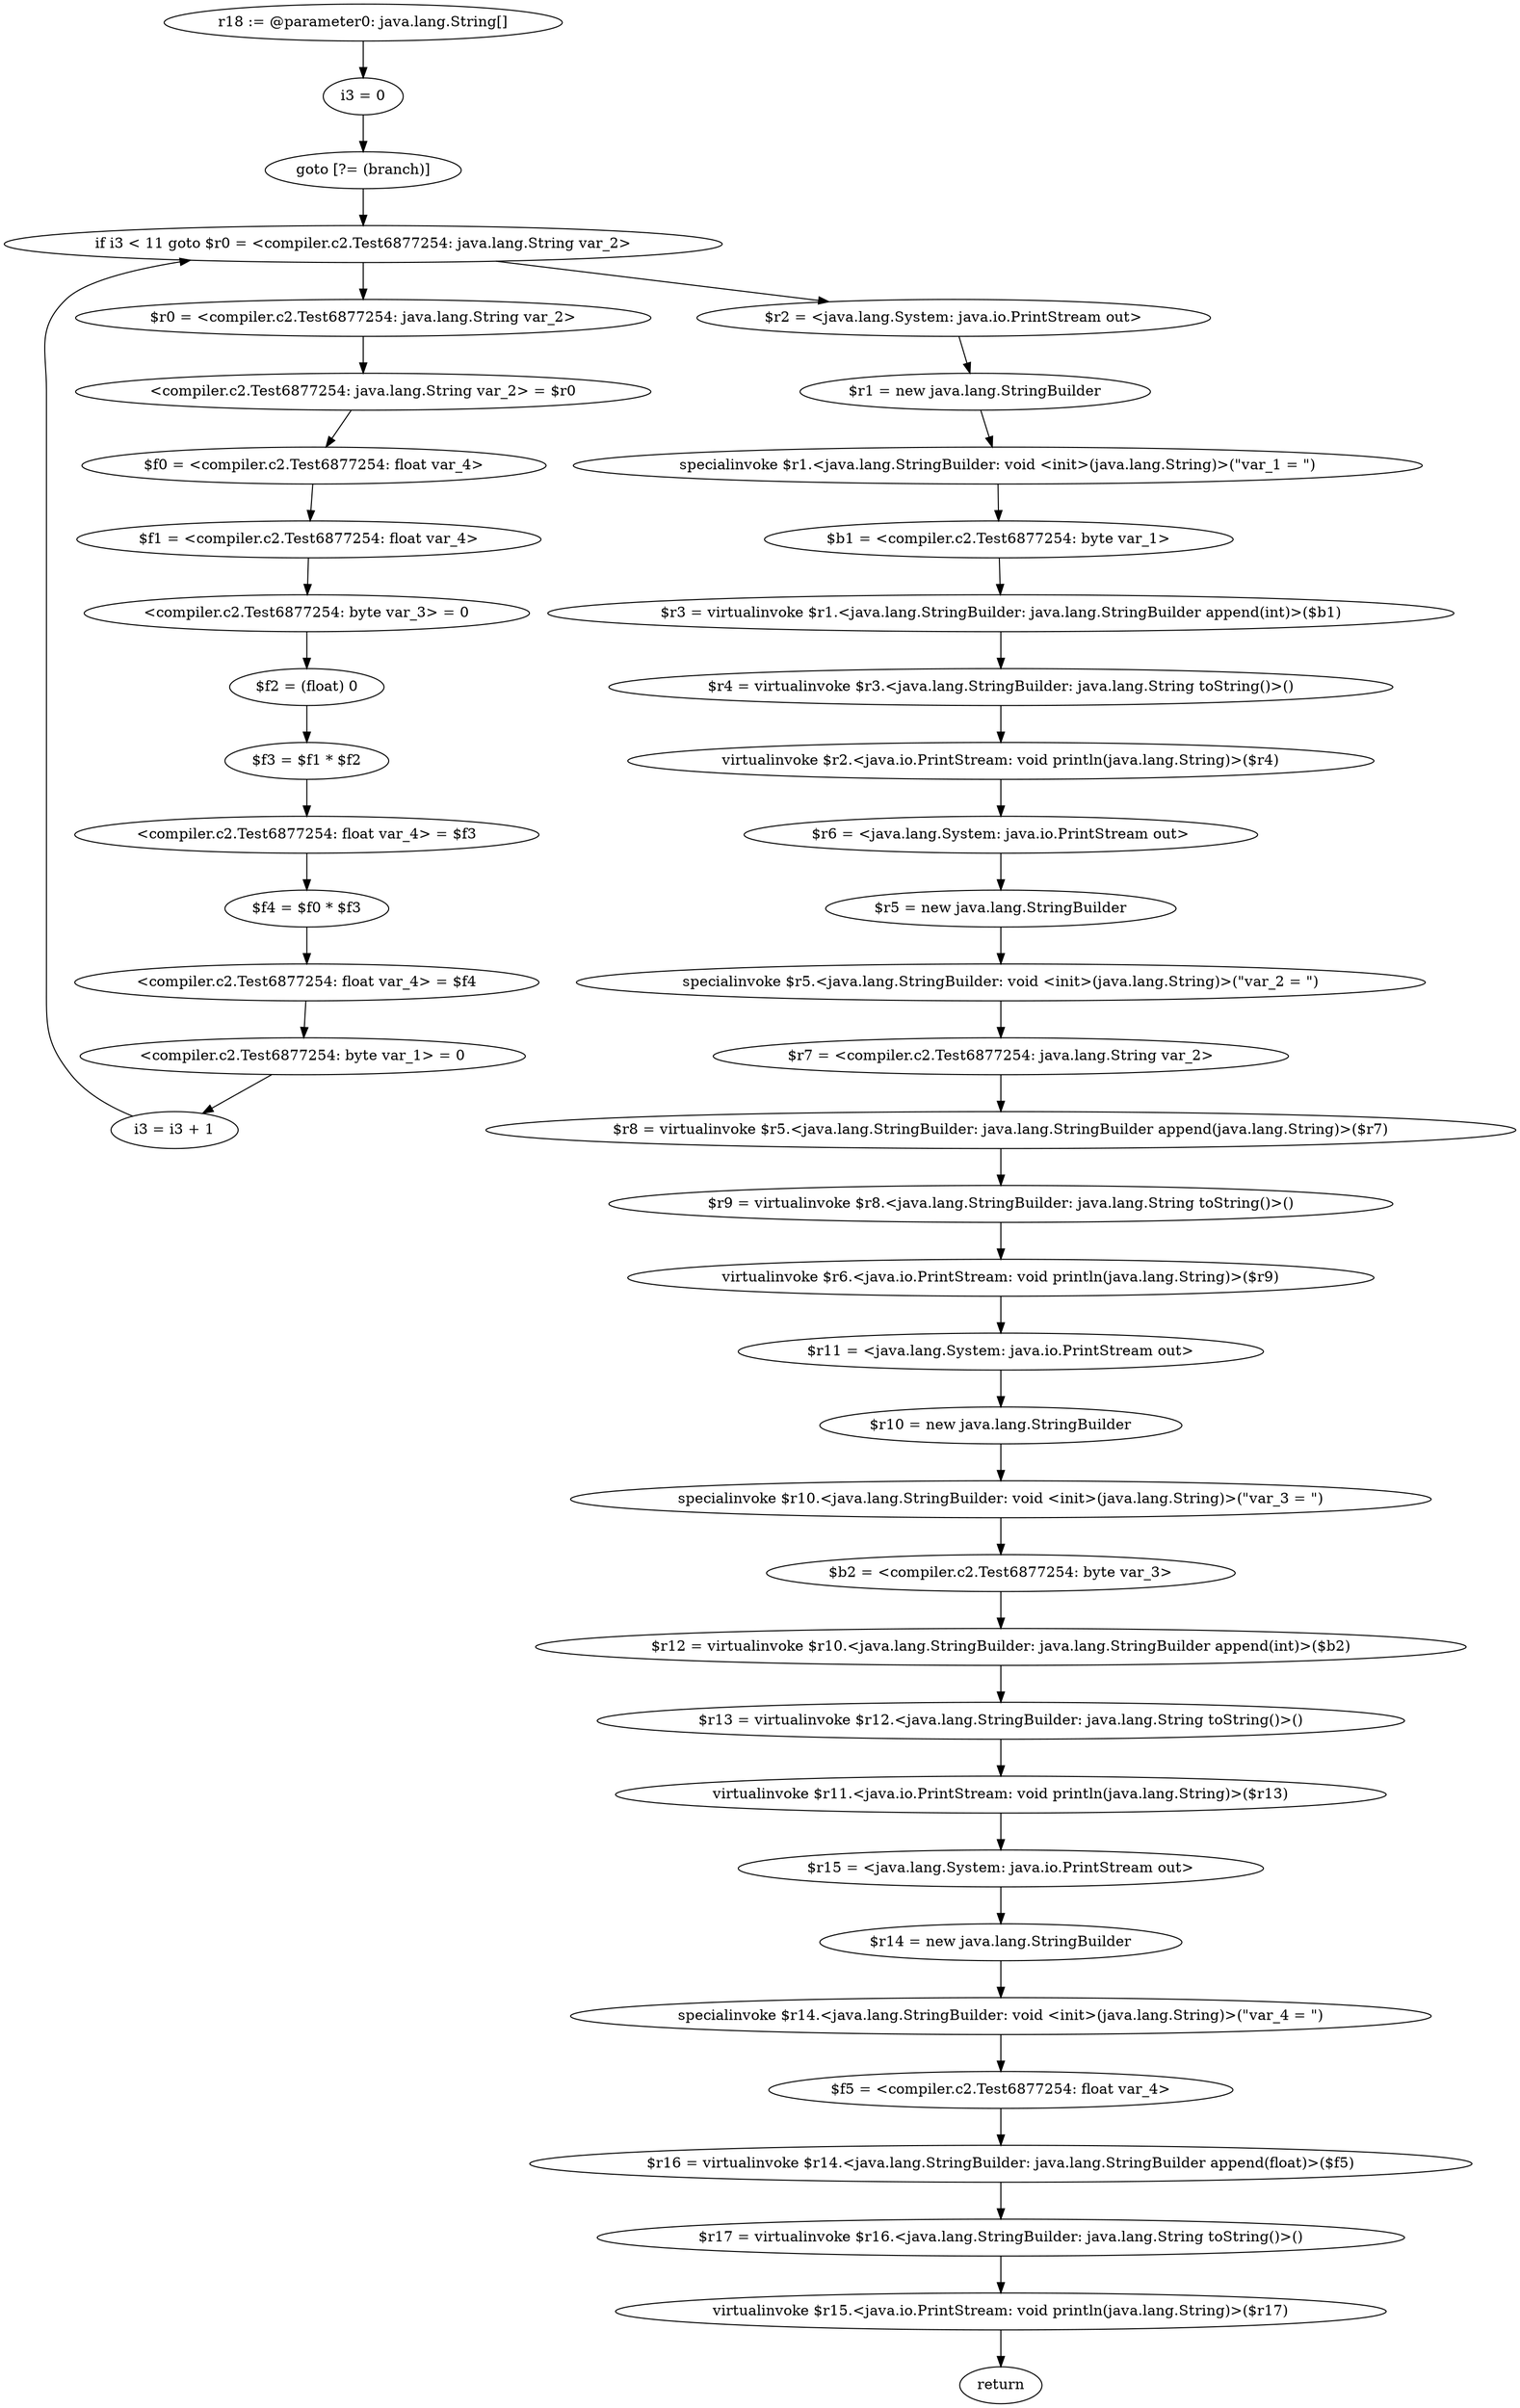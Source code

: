 digraph "unitGraph" {
    "r18 := @parameter0: java.lang.String[]"
    "i3 = 0"
    "goto [?= (branch)]"
    "$r0 = <compiler.c2.Test6877254: java.lang.String var_2>"
    "<compiler.c2.Test6877254: java.lang.String var_2> = $r0"
    "$f0 = <compiler.c2.Test6877254: float var_4>"
    "$f1 = <compiler.c2.Test6877254: float var_4>"
    "<compiler.c2.Test6877254: byte var_3> = 0"
    "$f2 = (float) 0"
    "$f3 = $f1 * $f2"
    "<compiler.c2.Test6877254: float var_4> = $f3"
    "$f4 = $f0 * $f3"
    "<compiler.c2.Test6877254: float var_4> = $f4"
    "<compiler.c2.Test6877254: byte var_1> = 0"
    "i3 = i3 + 1"
    "if i3 < 11 goto $r0 = <compiler.c2.Test6877254: java.lang.String var_2>"
    "$r2 = <java.lang.System: java.io.PrintStream out>"
    "$r1 = new java.lang.StringBuilder"
    "specialinvoke $r1.<java.lang.StringBuilder: void <init>(java.lang.String)>(\"var_1 = \")"
    "$b1 = <compiler.c2.Test6877254: byte var_1>"
    "$r3 = virtualinvoke $r1.<java.lang.StringBuilder: java.lang.StringBuilder append(int)>($b1)"
    "$r4 = virtualinvoke $r3.<java.lang.StringBuilder: java.lang.String toString()>()"
    "virtualinvoke $r2.<java.io.PrintStream: void println(java.lang.String)>($r4)"
    "$r6 = <java.lang.System: java.io.PrintStream out>"
    "$r5 = new java.lang.StringBuilder"
    "specialinvoke $r5.<java.lang.StringBuilder: void <init>(java.lang.String)>(\"var_2 = \")"
    "$r7 = <compiler.c2.Test6877254: java.lang.String var_2>"
    "$r8 = virtualinvoke $r5.<java.lang.StringBuilder: java.lang.StringBuilder append(java.lang.String)>($r7)"
    "$r9 = virtualinvoke $r8.<java.lang.StringBuilder: java.lang.String toString()>()"
    "virtualinvoke $r6.<java.io.PrintStream: void println(java.lang.String)>($r9)"
    "$r11 = <java.lang.System: java.io.PrintStream out>"
    "$r10 = new java.lang.StringBuilder"
    "specialinvoke $r10.<java.lang.StringBuilder: void <init>(java.lang.String)>(\"var_3 = \")"
    "$b2 = <compiler.c2.Test6877254: byte var_3>"
    "$r12 = virtualinvoke $r10.<java.lang.StringBuilder: java.lang.StringBuilder append(int)>($b2)"
    "$r13 = virtualinvoke $r12.<java.lang.StringBuilder: java.lang.String toString()>()"
    "virtualinvoke $r11.<java.io.PrintStream: void println(java.lang.String)>($r13)"
    "$r15 = <java.lang.System: java.io.PrintStream out>"
    "$r14 = new java.lang.StringBuilder"
    "specialinvoke $r14.<java.lang.StringBuilder: void <init>(java.lang.String)>(\"var_4 = \")"
    "$f5 = <compiler.c2.Test6877254: float var_4>"
    "$r16 = virtualinvoke $r14.<java.lang.StringBuilder: java.lang.StringBuilder append(float)>($f5)"
    "$r17 = virtualinvoke $r16.<java.lang.StringBuilder: java.lang.String toString()>()"
    "virtualinvoke $r15.<java.io.PrintStream: void println(java.lang.String)>($r17)"
    "return"
    "r18 := @parameter0: java.lang.String[]"->"i3 = 0";
    "i3 = 0"->"goto [?= (branch)]";
    "goto [?= (branch)]"->"if i3 < 11 goto $r0 = <compiler.c2.Test6877254: java.lang.String var_2>";
    "$r0 = <compiler.c2.Test6877254: java.lang.String var_2>"->"<compiler.c2.Test6877254: java.lang.String var_2> = $r0";
    "<compiler.c2.Test6877254: java.lang.String var_2> = $r0"->"$f0 = <compiler.c2.Test6877254: float var_4>";
    "$f0 = <compiler.c2.Test6877254: float var_4>"->"$f1 = <compiler.c2.Test6877254: float var_4>";
    "$f1 = <compiler.c2.Test6877254: float var_4>"->"<compiler.c2.Test6877254: byte var_3> = 0";
    "<compiler.c2.Test6877254: byte var_3> = 0"->"$f2 = (float) 0";
    "$f2 = (float) 0"->"$f3 = $f1 * $f2";
    "$f3 = $f1 * $f2"->"<compiler.c2.Test6877254: float var_4> = $f3";
    "<compiler.c2.Test6877254: float var_4> = $f3"->"$f4 = $f0 * $f3";
    "$f4 = $f0 * $f3"->"<compiler.c2.Test6877254: float var_4> = $f4";
    "<compiler.c2.Test6877254: float var_4> = $f4"->"<compiler.c2.Test6877254: byte var_1> = 0";
    "<compiler.c2.Test6877254: byte var_1> = 0"->"i3 = i3 + 1";
    "i3 = i3 + 1"->"if i3 < 11 goto $r0 = <compiler.c2.Test6877254: java.lang.String var_2>";
    "if i3 < 11 goto $r0 = <compiler.c2.Test6877254: java.lang.String var_2>"->"$r2 = <java.lang.System: java.io.PrintStream out>";
    "if i3 < 11 goto $r0 = <compiler.c2.Test6877254: java.lang.String var_2>"->"$r0 = <compiler.c2.Test6877254: java.lang.String var_2>";
    "$r2 = <java.lang.System: java.io.PrintStream out>"->"$r1 = new java.lang.StringBuilder";
    "$r1 = new java.lang.StringBuilder"->"specialinvoke $r1.<java.lang.StringBuilder: void <init>(java.lang.String)>(\"var_1 = \")";
    "specialinvoke $r1.<java.lang.StringBuilder: void <init>(java.lang.String)>(\"var_1 = \")"->"$b1 = <compiler.c2.Test6877254: byte var_1>";
    "$b1 = <compiler.c2.Test6877254: byte var_1>"->"$r3 = virtualinvoke $r1.<java.lang.StringBuilder: java.lang.StringBuilder append(int)>($b1)";
    "$r3 = virtualinvoke $r1.<java.lang.StringBuilder: java.lang.StringBuilder append(int)>($b1)"->"$r4 = virtualinvoke $r3.<java.lang.StringBuilder: java.lang.String toString()>()";
    "$r4 = virtualinvoke $r3.<java.lang.StringBuilder: java.lang.String toString()>()"->"virtualinvoke $r2.<java.io.PrintStream: void println(java.lang.String)>($r4)";
    "virtualinvoke $r2.<java.io.PrintStream: void println(java.lang.String)>($r4)"->"$r6 = <java.lang.System: java.io.PrintStream out>";
    "$r6 = <java.lang.System: java.io.PrintStream out>"->"$r5 = new java.lang.StringBuilder";
    "$r5 = new java.lang.StringBuilder"->"specialinvoke $r5.<java.lang.StringBuilder: void <init>(java.lang.String)>(\"var_2 = \")";
    "specialinvoke $r5.<java.lang.StringBuilder: void <init>(java.lang.String)>(\"var_2 = \")"->"$r7 = <compiler.c2.Test6877254: java.lang.String var_2>";
    "$r7 = <compiler.c2.Test6877254: java.lang.String var_2>"->"$r8 = virtualinvoke $r5.<java.lang.StringBuilder: java.lang.StringBuilder append(java.lang.String)>($r7)";
    "$r8 = virtualinvoke $r5.<java.lang.StringBuilder: java.lang.StringBuilder append(java.lang.String)>($r7)"->"$r9 = virtualinvoke $r8.<java.lang.StringBuilder: java.lang.String toString()>()";
    "$r9 = virtualinvoke $r8.<java.lang.StringBuilder: java.lang.String toString()>()"->"virtualinvoke $r6.<java.io.PrintStream: void println(java.lang.String)>($r9)";
    "virtualinvoke $r6.<java.io.PrintStream: void println(java.lang.String)>($r9)"->"$r11 = <java.lang.System: java.io.PrintStream out>";
    "$r11 = <java.lang.System: java.io.PrintStream out>"->"$r10 = new java.lang.StringBuilder";
    "$r10 = new java.lang.StringBuilder"->"specialinvoke $r10.<java.lang.StringBuilder: void <init>(java.lang.String)>(\"var_3 = \")";
    "specialinvoke $r10.<java.lang.StringBuilder: void <init>(java.lang.String)>(\"var_3 = \")"->"$b2 = <compiler.c2.Test6877254: byte var_3>";
    "$b2 = <compiler.c2.Test6877254: byte var_3>"->"$r12 = virtualinvoke $r10.<java.lang.StringBuilder: java.lang.StringBuilder append(int)>($b2)";
    "$r12 = virtualinvoke $r10.<java.lang.StringBuilder: java.lang.StringBuilder append(int)>($b2)"->"$r13 = virtualinvoke $r12.<java.lang.StringBuilder: java.lang.String toString()>()";
    "$r13 = virtualinvoke $r12.<java.lang.StringBuilder: java.lang.String toString()>()"->"virtualinvoke $r11.<java.io.PrintStream: void println(java.lang.String)>($r13)";
    "virtualinvoke $r11.<java.io.PrintStream: void println(java.lang.String)>($r13)"->"$r15 = <java.lang.System: java.io.PrintStream out>";
    "$r15 = <java.lang.System: java.io.PrintStream out>"->"$r14 = new java.lang.StringBuilder";
    "$r14 = new java.lang.StringBuilder"->"specialinvoke $r14.<java.lang.StringBuilder: void <init>(java.lang.String)>(\"var_4 = \")";
    "specialinvoke $r14.<java.lang.StringBuilder: void <init>(java.lang.String)>(\"var_4 = \")"->"$f5 = <compiler.c2.Test6877254: float var_4>";
    "$f5 = <compiler.c2.Test6877254: float var_4>"->"$r16 = virtualinvoke $r14.<java.lang.StringBuilder: java.lang.StringBuilder append(float)>($f5)";
    "$r16 = virtualinvoke $r14.<java.lang.StringBuilder: java.lang.StringBuilder append(float)>($f5)"->"$r17 = virtualinvoke $r16.<java.lang.StringBuilder: java.lang.String toString()>()";
    "$r17 = virtualinvoke $r16.<java.lang.StringBuilder: java.lang.String toString()>()"->"virtualinvoke $r15.<java.io.PrintStream: void println(java.lang.String)>($r17)";
    "virtualinvoke $r15.<java.io.PrintStream: void println(java.lang.String)>($r17)"->"return";
}
